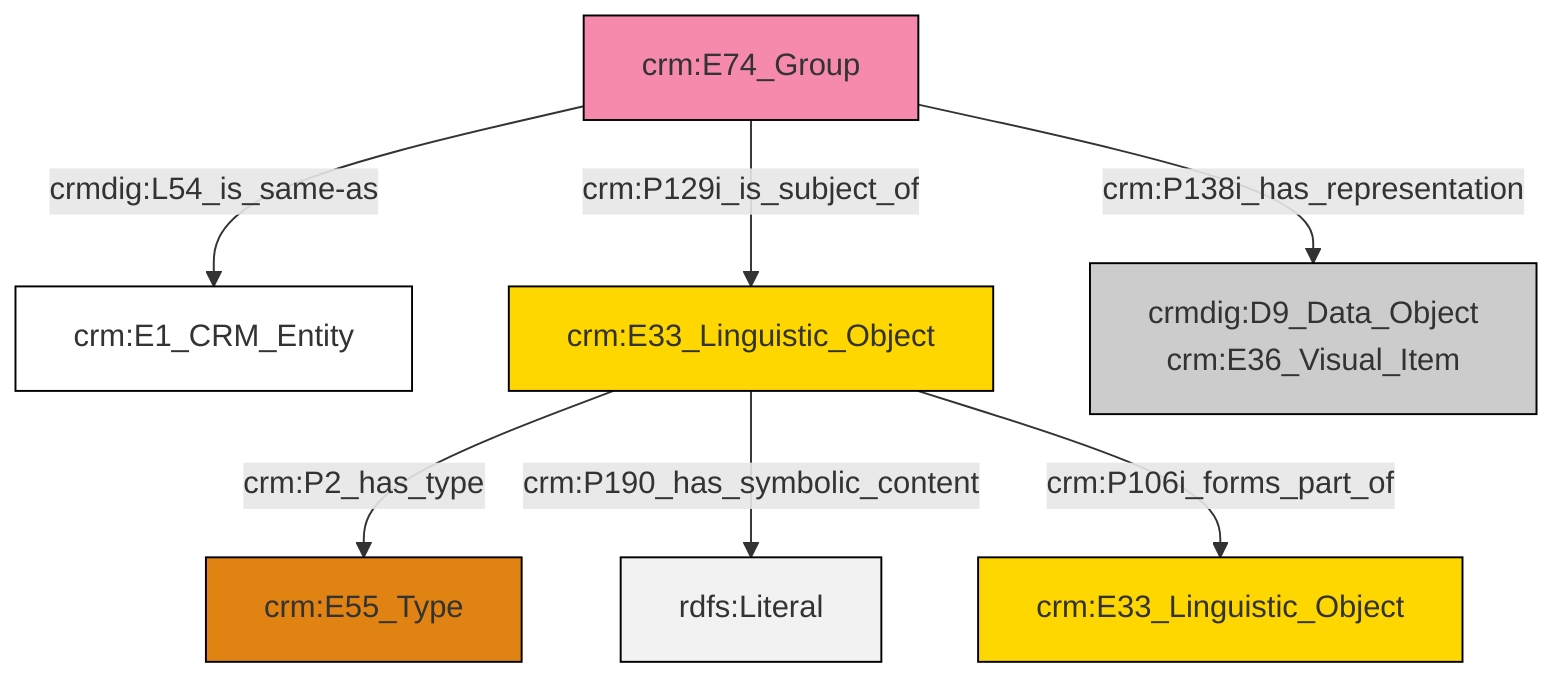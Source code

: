 graph TD
classDef Literal fill:#f2f2f2,stroke:#000000;
classDef CRM_Entity fill:#FFFFFF,stroke:#000000;
classDef Temporal_Entity fill:#00C9E6, stroke:#000000;
classDef Type fill:#E18312, stroke:#000000;
classDef Time-Span fill:#2C9C91, stroke:#000000;
classDef Appellation fill:#FFEB7F, stroke:#000000;
classDef Place fill:#008836, stroke:#000000;
classDef Persistent_Item fill:#B266B2, stroke:#000000;
classDef Conceptual_Object fill:#FFD700, stroke:#000000;
classDef Physical_Thing fill:#D2B48C, stroke:#000000;
classDef Actor fill:#f58aad, stroke:#000000;
classDef PC_Classes fill:#4ce600, stroke:#000000;
classDef Multi fill:#cccccc,stroke:#000000;

2["crm:E74_Group"]:::Actor -->|crm:P129i_is_subject_of| 3["crm:E33_Linguistic_Object"]:::Conceptual_Object
2["crm:E74_Group"]:::Actor -->|crm:P138i_has_representation| 4["crmdig:D9_Data_Object<br>crm:E36_Visual_Item"]:::Multi
2["crm:E74_Group"]:::Actor -->|crmdig:L54_is_same-as| 0["crm:E1_CRM_Entity"]:::CRM_Entity
3["crm:E33_Linguistic_Object"]:::Conceptual_Object -->|crm:P2_has_type| 9["crm:E55_Type"]:::Type
3["crm:E33_Linguistic_Object"]:::Conceptual_Object -->|crm:P190_has_symbolic_content| 13[rdfs:Literal]:::Literal
3["crm:E33_Linguistic_Object"]:::Conceptual_Object -->|crm:P106i_forms_part_of| 7["crm:E33_Linguistic_Object"]:::Conceptual_Object